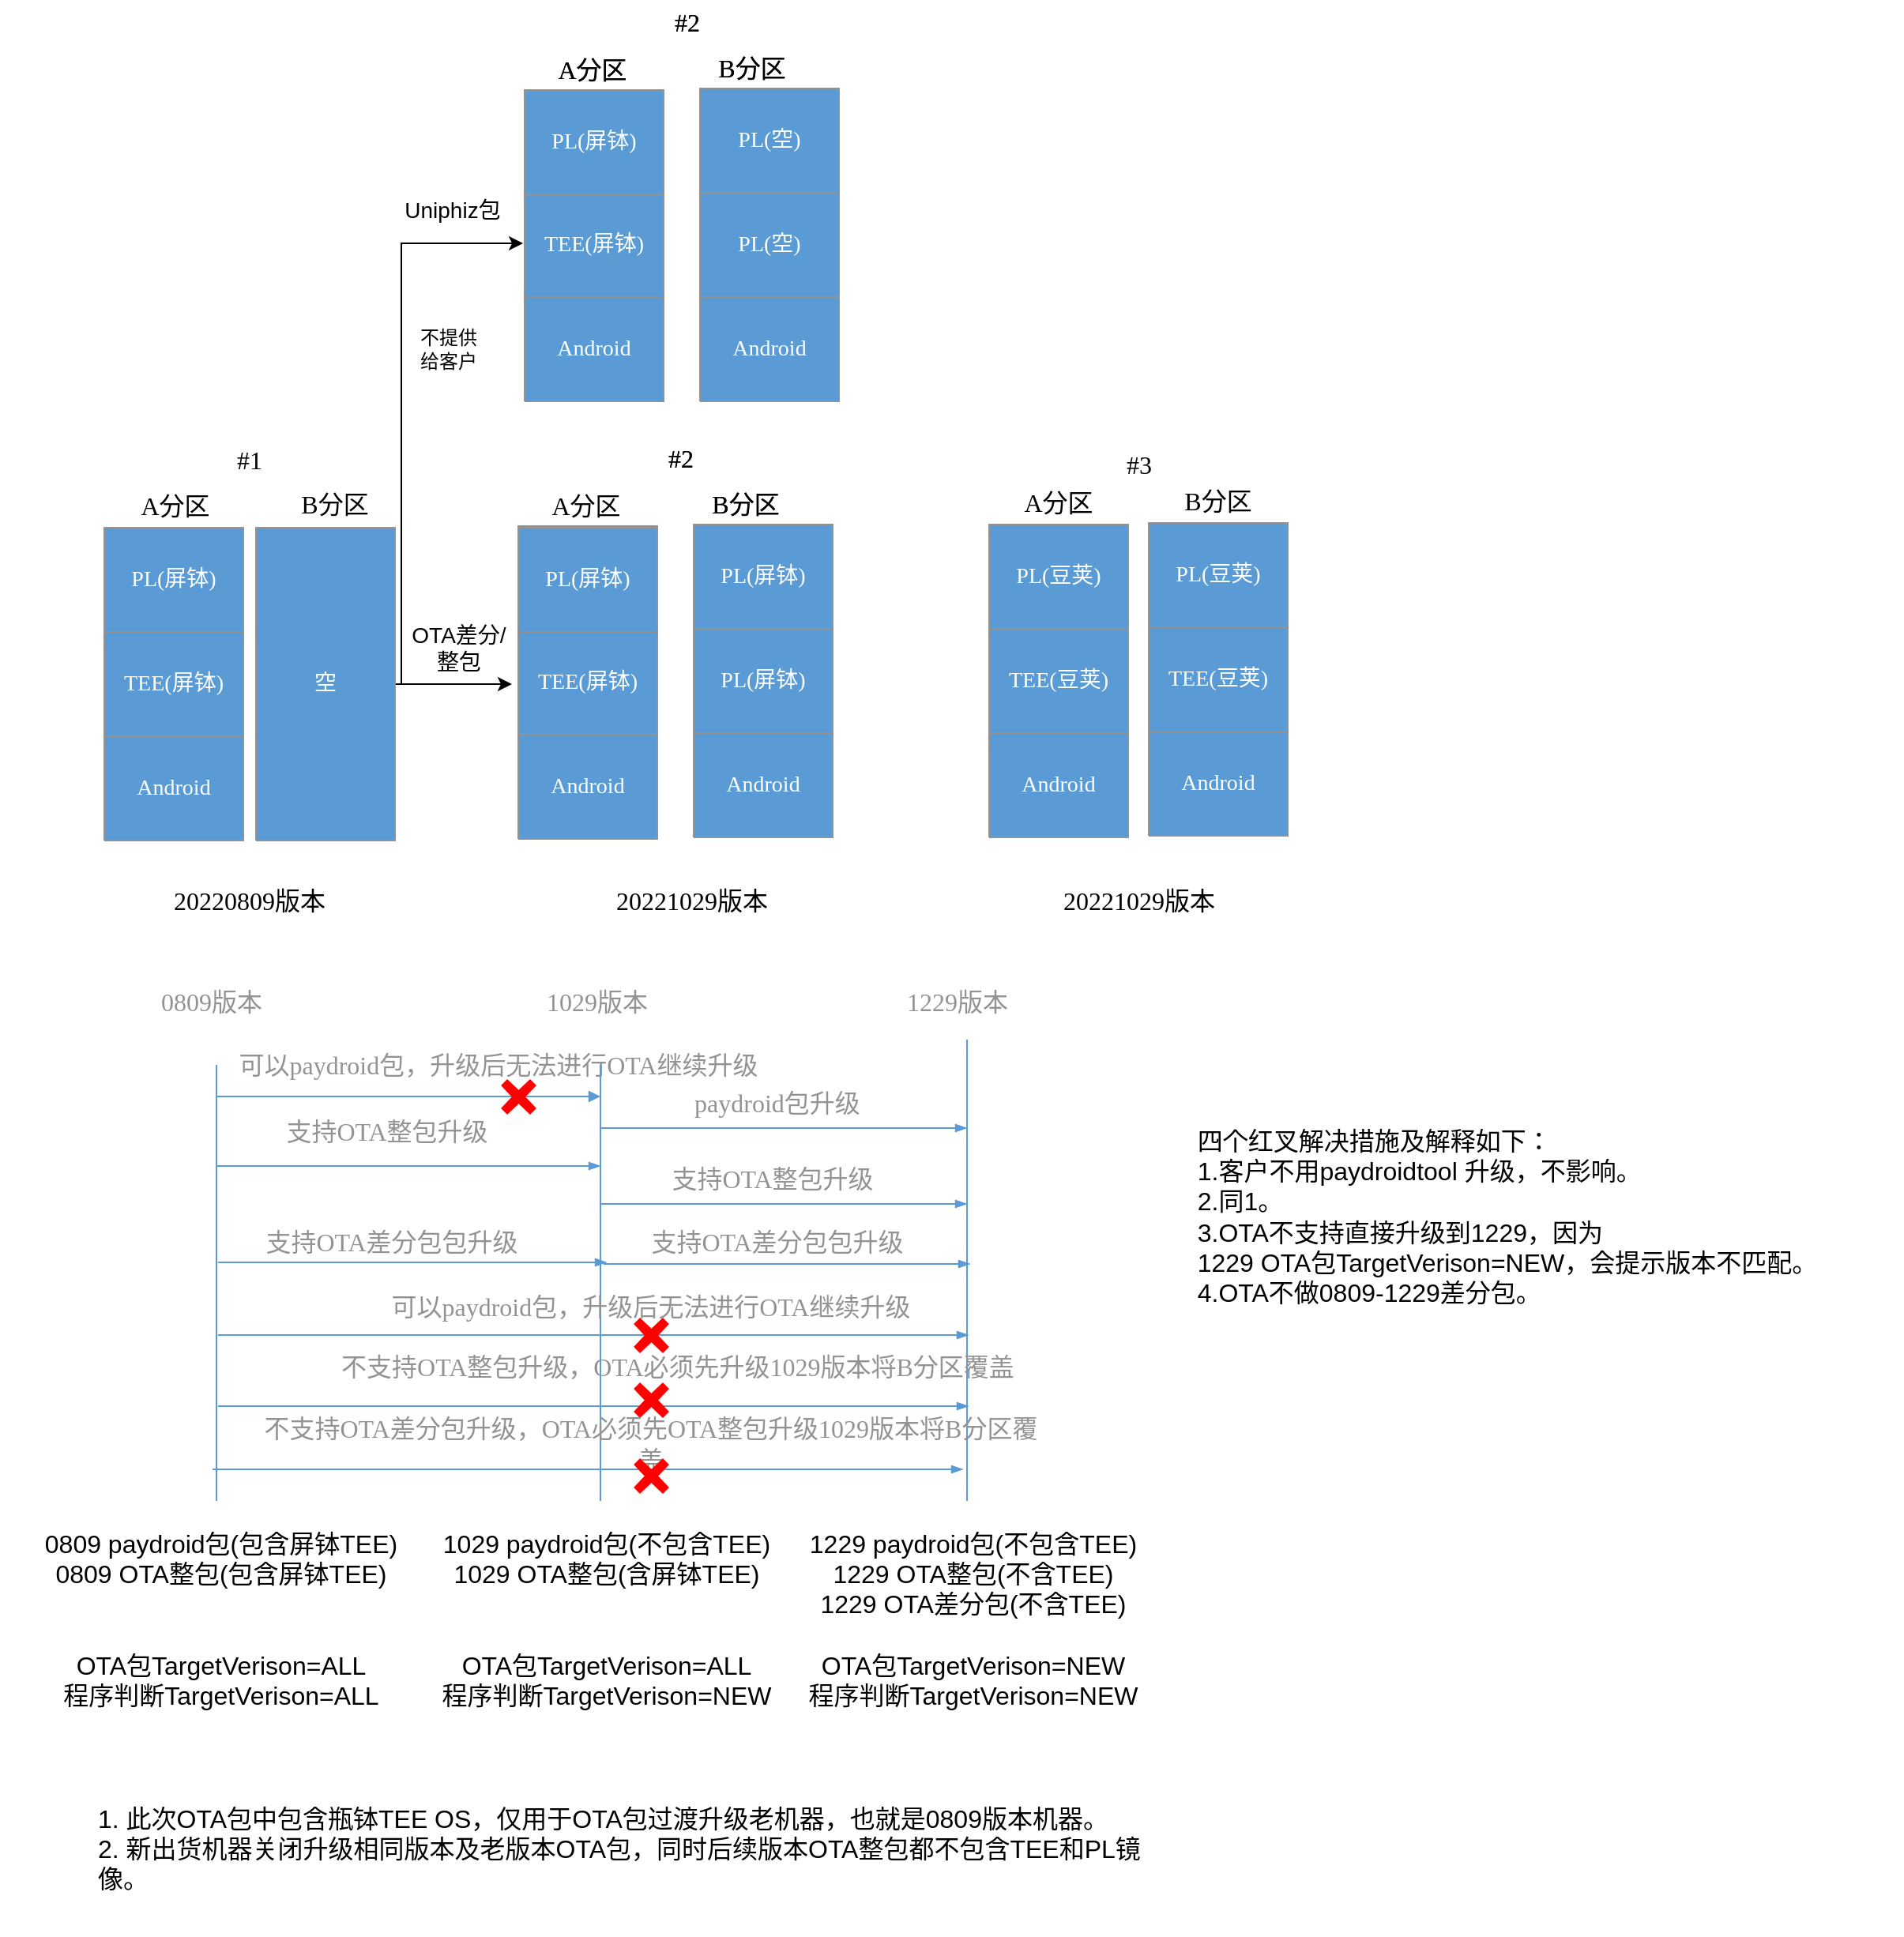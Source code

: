 <mxfile version="13.6.2" type="device"><diagram name="页-1" id="页-1"><mxGraphModel dx="1422" dy="1991" grid="1" gridSize="10" guides="1" tooltips="1" connect="1" arrows="1" fold="1" page="1" pageScale="1" pageWidth="827" pageHeight="1169" math="0" shadow="0"><root><mxCell id="0"/><mxCell id="1" parent="0"/><mxCell id="2" value="&lt;font style=&quot;font-size:14px;font-family:SimSun;color:#feffff;direction:ltr;letter-spacing:0px;line-height:120%;opacity:1&quot;&gt;PL(屏钵)&lt;br/&gt;&lt;/font&gt;" style="verticalAlign=middle;align=center;vsdxID=1;fillColor=#5b9bd5;gradientColor=none;shape=stencil(nZBLDoAgDERP0z3SIyjew0SURgSD+Lu9kMZoXLhwN9O+tukAlrNpJg1SzDH4QW/URgNYgZTkjA4UkwJUgGXng+6DX1zLfmoymdXo17xh5zmRJ6Q42BWCfc2oJfdAr+Yv+AP9Cb7OJ3H/2JG1HNGz/84klThPVCc=);strokeColor=#939393;labelBackgroundColor=none;rounded=0;html=1;whiteSpace=wrap;" parent="1" vertex="1"><mxGeometry x="92" y="94" width="88" height="66" as="geometry"/></mxCell><mxCell id="3" value="&lt;font style=&quot;font-size:14px;font-family:SimSun;color:#feffff;direction:ltr;letter-spacing:0px;line-height:120%;opacity:1&quot;&gt;TEE(屏钵)&lt;br/&gt;&lt;/font&gt;" style="verticalAlign=middle;align=center;vsdxID=2;fillColor=#5b9bd5;gradientColor=none;shape=stencil(nZBLDoAgDERP0z3SIyjew0SURgSD+Lu9kMZoXLhwN9O+tukAlrNpJg1SzDH4QW/URgNYgZTkjA4UkwJUgGXng+6DX1zLfmoymdXo17xh5zmRJ6Q42BWCfc2oJfdAr+Yv+AP9Cb7OJ3H/2JG1HNGz/84klThPVCc=);strokeColor=#939393;labelBackgroundColor=none;rounded=0;html=1;whiteSpace=wrap;" parent="1" vertex="1"><mxGeometry x="92" y="160" width="88" height="66" as="geometry"/></mxCell><mxCell id="4" value="&lt;font style=&quot;font-size:14px;font-family:SimSun;color:#feffff;direction:ltr;letter-spacing:0px;line-height:120%;opacity:1&quot;&gt;Android&lt;br/&gt;&lt;/font&gt;" style="verticalAlign=middle;align=center;vsdxID=3;fillColor=#5b9bd5;gradientColor=none;shape=stencil(nZBLDoAgDERP0z3SIyjew0SURgSD+Lu9kMZoXLhwN9O+tukAlrNpJg1SzDH4QW/URgNYgZTkjA4UkwJUgGXng+6DX1zLfmoymdXo17xh5zmRJ6Q42BWCfc2oJfdAr+Yv+AP9Cb7OJ3H/2JG1HNGz/84klThPVCc=);strokeColor=#939393;labelBackgroundColor=none;rounded=0;html=1;whiteSpace=wrap;" parent="1" vertex="1"><mxGeometry x="92" y="226" width="88" height="66" as="geometry"/></mxCell><mxCell id="5" value="&lt;font style=&quot;font-size:14px;font-family:SimSun;color:#feffff;direction:ltr;letter-spacing:0px;line-height:120%;opacity:1&quot;&gt;PL(屏钵)&lt;br/&gt;&lt;/font&gt;" style="verticalAlign=middle;align=center;vsdxID=4;fillColor=#5b9bd5;gradientColor=none;shape=stencil(nZBLDoAgDERP0z3SIyjew0SURgSD+Lu9kMZoXLhwN9O+tukAlrNpJg1SzDH4QW/URgNYgZTkjA4UkwJUgGXng+6DX1zLfmoymdXo17xh5zmRJ6Q42BWCfc2oJfdAr+Yv+AP9Cb7OJ3H/2JG1HNGz/84klThPVCc=);strokeColor=#939393;labelBackgroundColor=none;rounded=0;html=1;whiteSpace=wrap;" parent="1" vertex="1"><mxGeometry x="354" y="93" width="88" height="66" as="geometry"/></mxCell><mxCell id="6" value="&lt;font style=&quot;font-size:14px;font-family:SimSun;color:#feffff;direction:ltr;letter-spacing:0px;line-height:120%;opacity:1&quot;&gt;TEE(屏钵)&lt;br/&gt;&lt;/font&gt;" style="verticalAlign=middle;align=center;vsdxID=5;fillColor=#5b9bd5;gradientColor=none;shape=stencil(nZBLDoAgDERP0z3SIyjew0SURgSD+Lu9kMZoXLhwN9O+tukAlrNpJg1SzDH4QW/URgNYgZTkjA4UkwJUgGXng+6DX1zLfmoymdXo17xh5zmRJ6Q42BWCfc2oJfdAr+Yv+AP9Cb7OJ3H/2JG1HNGz/84klThPVCc=);strokeColor=#939393;labelBackgroundColor=none;rounded=0;html=1;whiteSpace=wrap;" parent="1" vertex="1"><mxGeometry x="354" y="159" width="88" height="66" as="geometry"/></mxCell><mxCell id="7" value="&lt;font style=&quot;font-size:14px;font-family:SimSun;color:#feffff;direction:ltr;letter-spacing:0px;line-height:120%;opacity:1&quot;&gt;Android&lt;br/&gt;&lt;/font&gt;" style="verticalAlign=middle;align=center;vsdxID=6;fillColor=#5b9bd5;gradientColor=none;shape=stencil(nZBLDoAgDERP0z3SIyjew0SURgSD+Lu9kMZoXLhwN9O+tukAlrNpJg1SzDH4QW/URgNYgZTkjA4UkwJUgGXng+6DX1zLfmoymdXo17xh5zmRJ6Q42BWCfc2oJfdAr+Yv+AP9Cb7OJ3H/2JG1HNGz/84klThPVCc=);strokeColor=#939393;labelBackgroundColor=none;rounded=0;html=1;whiteSpace=wrap;" parent="1" vertex="1"><mxGeometry x="354" y="225" width="88" height="66" as="geometry"/></mxCell><mxCell id="_yKv9fUXBMH7I2WQ48l9-56" style="edgeStyle=orthogonalEdgeStyle;rounded=0;orthogonalLoop=1;jettySize=auto;html=1;fontColor=#000000;" edge="1" parent="1" source="8"><mxGeometry relative="1" as="geometry"><mxPoint x="350" y="193" as="targetPoint"/></mxGeometry></mxCell><mxCell id="_yKv9fUXBMH7I2WQ48l9-98" style="edgeStyle=orthogonalEdgeStyle;rounded=0;orthogonalLoop=1;jettySize=auto;html=1;entryX=-0.011;entryY=0.485;entryDx=0;entryDy=0;entryPerimeter=0;fontFamily=Helvetica;fontColor=#000000;" edge="1" parent="1" source="8" target="_yKv9fUXBMH7I2WQ48l9-89"><mxGeometry relative="1" as="geometry"><Array as="points"><mxPoint x="280" y="193"/><mxPoint x="280" y="-86"/></Array></mxGeometry></mxCell><mxCell id="8" value="&lt;font style=&quot;font-size:14px;font-family:SimSun;color:#feffff;direction:ltr;letter-spacing:0px;line-height:120%;opacity:1&quot;&gt;空&lt;br/&gt;&lt;/font&gt;" style="verticalAlign=middle;align=center;vsdxID=7;fillColor=#5b9bd5;gradientColor=none;shape=stencil(nZBLDoAgDERP0z3SIyjew0SURgSD+Lu9kMZoXLhwN9O+tukAlrNpJg1SzDH4QW/URgNYgZTkjA4UkwJUgGXng+6DX1zLfmoymdXo17xh5zmRJ6Q42BWCfc2oJfdAr+Yv+AP9Cb7OJ3H/2JG1HNGz/84klThPVCc=);strokeColor=#939393;labelBackgroundColor=none;rounded=0;html=1;whiteSpace=wrap;" parent="1" vertex="1"><mxGeometry x="188" y="94" width="88" height="198" as="geometry"/></mxCell><mxCell id="9" value="&lt;font style=&quot;font-size: 16px; font-family: SimSun; direction: ltr; letter-spacing: 0px; line-height: 120%; opacity: 1;&quot;&gt;#1&lt;br&gt;&lt;/font&gt;" style="verticalAlign=middle;align=center;vsdxID=9;fillColor=none;gradientColor=none;shape=stencil(nZBLDoAgDERP0z3SIyjew0SURgSD+Lu9kMZoXLhwN9O+tukAlrNpJg1SzDH4QW/URgNYgZTkjA4UkwJUgGXng+6DX1zLfmoymdXo17xh5zmRJ6Q42BWCfc2oJfdAr+Yv+AP9Cb7OJ3H/2JG1HNGz/84klThPVCc=);strokeColor=none;labelBackgroundColor=none;rounded=0;html=1;whiteSpace=wrap;" parent="1" vertex="1"><mxGeometry x="140" y="37" width="88" height="28" as="geometry"/></mxCell><mxCell id="10" value="&lt;font style=&quot;font-size: 16px; font-family: SimSun; direction: ltr; letter-spacing: 0px; line-height: 120%; opacity: 1;&quot;&gt;#2&lt;br&gt;&lt;/font&gt;" style="verticalAlign=middle;align=center;vsdxID=11;fillColor=none;gradientColor=none;shape=stencil(nZBLDoAgDERP0z3SIyjew0SURgSD+Lu9kMZoXLhwN9O+tukAlrNpJg1SzDH4QW/URgNYgZTkjA4UkwJUgGXng+6DX1zLfmoymdXo17xh5zmRJ6Q42BWCfc2oJfdAr+Yv+AP9Cb7OJ3H/2JG1HNGz/84klThPVCc=);strokeColor=none;labelBackgroundColor=none;rounded=0;html=1;whiteSpace=wrap;" parent="1" vertex="1"><mxGeometry x="420" y="36" width="74" height="28" as="geometry"/></mxCell><mxCell id="11" value="&lt;font style=&quot;font-size:14px;font-family:SimSun;color:#feffff;direction:ltr;letter-spacing:0px;line-height:120%;opacity:1&quot;&gt;PL(豆荚)&lt;br/&gt;&lt;/font&gt;" style="verticalAlign=middle;align=center;vsdxID=12;fillColor=#5b9bd5;gradientColor=none;shape=stencil(nZBLDoAgDERP0z3SIyjew0SURgSD+Lu9kMZoXLhwN9O+tukAlrNpJg1SzDH4QW/URgNYgZTkjA4UkwJUgGXng+6DX1zLfmoymdXo17xh5zmRJ6Q42BWCfc2oJfdAr+Yv+AP9Cb7OJ3H/2JG1HNGz/84klThPVCc=);strokeColor=#939393;labelBackgroundColor=none;rounded=0;html=1;whiteSpace=wrap;" parent="1" vertex="1"><mxGeometry x="652" y="92" width="88" height="66" as="geometry"/></mxCell><mxCell id="12" value="&lt;font style=&quot;font-size:14px;font-family:SimSun;color:#feffff;direction:ltr;letter-spacing:0px;line-height:120%;opacity:1&quot;&gt;TEE(豆荚)&lt;br/&gt;&lt;/font&gt;" style="verticalAlign=middle;align=center;vsdxID=13;fillColor=#5b9bd5;gradientColor=none;shape=stencil(nZBLDoAgDERP0z3SIyjew0SURgSD+Lu9kMZoXLhwN9O+tukAlrNpJg1SzDH4QW/URgNYgZTkjA4UkwJUgGXng+6DX1zLfmoymdXo17xh5zmRJ6Q42BWCfc2oJfdAr+Yv+AP9Cb7OJ3H/2JG1HNGz/84klThPVCc=);strokeColor=#939393;labelBackgroundColor=none;rounded=0;html=1;whiteSpace=wrap;" parent="1" vertex="1"><mxGeometry x="652" y="158" width="88" height="66" as="geometry"/></mxCell><mxCell id="13" value="&lt;font style=&quot;font-size:14px;font-family:SimSun;color:#feffff;direction:ltr;letter-spacing:0px;line-height:120%;opacity:1&quot;&gt;Android&lt;br/&gt;&lt;/font&gt;" style="verticalAlign=middle;align=center;vsdxID=14;fillColor=#5b9bd5;gradientColor=none;shape=stencil(nZBLDoAgDERP0z3SIyjew0SURgSD+Lu9kMZoXLhwN9O+tukAlrNpJg1SzDH4QW/URgNYgZTkjA4UkwJUgGXng+6DX1zLfmoymdXo17xh5zmRJ6Q42BWCfc2oJfdAr+Yv+AP9Cb7OJ3H/2JG1HNGz/84klThPVCc=);strokeColor=#939393;labelBackgroundColor=none;rounded=0;html=1;whiteSpace=wrap;" parent="1" vertex="1"><mxGeometry x="652" y="224" width="88" height="66" as="geometry"/></mxCell><mxCell id="14" value="&lt;font style=&quot;font-size: 16px; font-family: SimSun; direction: ltr; letter-spacing: 0px; line-height: 120%; opacity: 1;&quot;&gt;#3&lt;br&gt;&lt;/font&gt;" style="verticalAlign=middle;align=center;vsdxID=16;fillColor=none;gradientColor=none;shape=stencil(nZBLDoAgDERP0z3SIyjew0SURgSD+Lu9kMZoXLhwN9O+tukAlrNpJg1SzDH4QW/URgNYgZTkjA4UkwJUgGXng+6DX1zLfmoymdXo17xh5zmRJ6Q42BWCfc2oJfdAr+Yv+AP9Cb7OJ3H/2JG1HNGz/84klThPVCc=);strokeColor=none;labelBackgroundColor=none;rounded=0;html=1;whiteSpace=wrap;" parent="1" vertex="1"><mxGeometry x="720" y="40" width="54" height="28" as="geometry"/></mxCell><mxCell id="15" value="&lt;font style=&quot;font-size:14px;font-family:SimSun;color:#feffff;direction:ltr;letter-spacing:0px;line-height:120%;opacity:1&quot;&gt;PL(豆荚)&lt;br/&gt;&lt;/font&gt;" style="verticalAlign=middle;align=center;vsdxID=17;fillColor=#5b9bd5;gradientColor=none;shape=stencil(nZBLDoAgDERP0z3SIyjew0SURgSD+Lu9kMZoXLhwN9O+tukAlrNpJg1SzDH4QW/URgNYgZTkjA4UkwJUgGXng+6DX1zLfmoymdXo17xh5zmRJ6Q42BWCfc2oJfdAr+Yv+AP9Cb7OJ3H/2JG1HNGz/84klThPVCc=);strokeColor=#939393;labelBackgroundColor=none;rounded=0;html=1;whiteSpace=wrap;" parent="1" vertex="1"><mxGeometry x="753" y="91" width="88" height="66" as="geometry"/></mxCell><mxCell id="16" value="&lt;font style=&quot;font-size:14px;font-family:SimSun;color:#feffff;direction:ltr;letter-spacing:0px;line-height:120%;opacity:1&quot;&gt;TEE(豆荚)&lt;br/&gt;&lt;/font&gt;" style="verticalAlign=middle;align=center;vsdxID=18;fillColor=#5b9bd5;gradientColor=none;shape=stencil(nZBLDoAgDERP0z3SIyjew0SURgSD+Lu9kMZoXLhwN9O+tukAlrNpJg1SzDH4QW/URgNYgZTkjA4UkwJUgGXng+6DX1zLfmoymdXo17xh5zmRJ6Q42BWCfc2oJfdAr+Yv+AP9Cb7OJ3H/2JG1HNGz/84klThPVCc=);strokeColor=#939393;labelBackgroundColor=none;rounded=0;html=1;whiteSpace=wrap;" parent="1" vertex="1"><mxGeometry x="753" y="157" width="88" height="66" as="geometry"/></mxCell><mxCell id="17" value="&lt;font style=&quot;font-size:14px;font-family:SimSun;color:#feffff;direction:ltr;letter-spacing:0px;line-height:120%;opacity:1&quot;&gt;Android&lt;br/&gt;&lt;/font&gt;" style="verticalAlign=middle;align=center;vsdxID=19;fillColor=#5b9bd5;gradientColor=none;shape=stencil(nZBLDoAgDERP0z3SIyjew0SURgSD+Lu9kMZoXLhwN9O+tukAlrNpJg1SzDH4QW/URgNYgZTkjA4UkwJUgGXng+6DX1zLfmoymdXo17xh5zmRJ6Q42BWCfc2oJfdAr+Yv+AP9Cb7OJ3H/2JG1HNGz/84klThPVCc=);strokeColor=#939393;labelBackgroundColor=none;rounded=0;html=1;whiteSpace=wrap;" parent="1" vertex="1"><mxGeometry x="753" y="223" width="88" height="66" as="geometry"/></mxCell><mxCell id="18" value="&lt;font style=&quot;font-size: 16px; font-family: SimSun; direction: ltr; letter-spacing: 0px; line-height: 120%; opacity: 1;&quot;&gt;A分区&lt;br&gt;&lt;/font&gt;" style="verticalAlign=middle;align=center;vsdxID=20;fillColor=none;gradientColor=none;shape=stencil(nZBLDoAgDERP0z3SIyjew0SURgSD+Lu9kMZoXLhwN9O+tukAlrNpJg1SzDH4QW/URgNYgZTkjA4UkwJUgGXng+6DX1zLfmoymdXo17xh5zmRJ6Q42BWCfc2oJfdAr+Yv+AP9Cb7OJ3H/2JG1HNGz/84klThPVCc=);strokeColor=none;labelBackgroundColor=none;rounded=0;html=1;whiteSpace=wrap;" parent="1" vertex="1"><mxGeometry x="652" y="64" width="88" height="28" as="geometry"/></mxCell><mxCell id="19" value="&lt;font style=&quot;font-size: 16px; font-family: SimSun; direction: ltr; letter-spacing: 0px; line-height: 120%; opacity: 1;&quot;&gt;B分区&lt;br&gt;&lt;/font&gt;" style="verticalAlign=middle;align=center;vsdxID=23;fillColor=none;gradientColor=none;shape=stencil(nZBLDoAgDERP0z3SIyjew0SURgSD+Lu9kMZoXLhwN9O+tukAlrNpJg1SzDH4QW/URgNYgZTkjA4UkwJUgGXng+6DX1zLfmoymdXo17xh5zmRJ6Q42BWCfc2oJfdAr+Yv+AP9Cb7OJ3H/2JG1HNGz/84klThPVCc=);strokeColor=none;labelBackgroundColor=none;rounded=0;html=1;whiteSpace=wrap;" parent="1" vertex="1"><mxGeometry x="770" y="63" width="54" height="28" as="geometry"/></mxCell><mxCell id="20" value="&lt;font style=&quot;font-size: 16px; font-family: SimSun; direction: ltr; letter-spacing: 0px; line-height: 120%; opacity: 1;&quot;&gt;A分区&lt;br&gt;&lt;/font&gt;" style="verticalAlign=middle;align=center;vsdxID=25;fillColor=none;gradientColor=none;shape=stencil(nZBLDoAgDERP0z3SIyjew0SURgSD+Lu9kMZoXLhwN9O+tukAlrNpJg1SzDH4QW/URgNYgZTkjA4UkwJUgGXng+6DX1zLfmoymdXo17xh5zmRJ6Q42BWCfc2oJfdAr+Yv+AP9Cb7OJ3H/2JG1HNGz/84klThPVCc=);strokeColor=none;labelBackgroundColor=none;rounded=0;html=1;whiteSpace=wrap;" parent="1" vertex="1"><mxGeometry x="93" y="66" width="88" height="28" as="geometry"/></mxCell><mxCell id="21" value="&lt;font style=&quot;font-size: 16px; font-family: SimSun; direction: ltr; letter-spacing: 0px; line-height: 120%; opacity: 1;&quot;&gt;B分区&lt;br&gt;&lt;/font&gt;" style="verticalAlign=middle;align=center;vsdxID=26;fillColor=none;gradientColor=none;shape=stencil(nZBLDoAgDERP0z3SIyjew0SURgSD+Lu9kMZoXLhwN9O+tukAlrNpJg1SzDH4QW/URgNYgZTkjA4UkwJUgGXng+6DX1zLfmoymdXo17xh5zmRJ6Q42BWCfc2oJfdAr+Yv+AP9Cb7OJ3H/2JG1HNGz/84klThPVCc=);strokeColor=none;labelBackgroundColor=none;rounded=0;html=1;whiteSpace=wrap;" parent="1" vertex="1"><mxGeometry x="211" y="65" width="54" height="28" as="geometry"/></mxCell><mxCell id="22" value="&lt;font style=&quot;font-size: 16px; font-family: SimSun; direction: ltr; letter-spacing: 0px; line-height: 120%; opacity: 1;&quot;&gt;A分区&lt;br&gt;&lt;/font&gt;" style="verticalAlign=middle;align=center;vsdxID=27;fillColor=none;gradientColor=none;shape=stencil(nZBLDoAgDERP0z3SIyjew0SURgSD+Lu9kMZoXLhwN9O+tukAlrNpJg1SzDH4QW/URgNYgZTkjA4UkwJUgGXng+6DX1zLfmoymdXo17xh5zmRJ6Q42BWCfc2oJfdAr+Yv+AP9Cb7OJ3H/2JG1HNGz/84klThPVCc=);strokeColor=none;labelBackgroundColor=none;rounded=0;html=1;whiteSpace=wrap;" parent="1" vertex="1"><mxGeometry x="353" y="66" width="88" height="28" as="geometry"/></mxCell><mxCell id="23" value="&lt;font style=&quot;font-size: 16px; font-family: SimSun; direction: ltr; letter-spacing: 0px; line-height: 120%; opacity: 1;&quot;&gt;B分区&lt;br&gt;&lt;/font&gt;" style="verticalAlign=middle;align=center;vsdxID=28;fillColor=none;gradientColor=none;shape=stencil(nZBLDoAgDERP0z3SIyjew0SURgSD+Lu9kMZoXLhwN9O+tukAlrNpJg1SzDH4QW/URgNYgZTkjA4UkwJUgGXng+6DX1zLfmoymdXo17xh5zmRJ6Q42BWCfc2oJfdAr+Yv+AP9Cb7OJ3H/2JG1HNGz/84klThPVCc=);strokeColor=none;labelBackgroundColor=none;rounded=0;html=1;whiteSpace=wrap;" parent="1" vertex="1"><mxGeometry x="471" y="65" width="54" height="28" as="geometry"/></mxCell><mxCell id="24" value="&lt;p style=&quot;align:center;margin-left:0;margin-right:0;margin-top:0px;margin-bottom:0px;text-indent:0;valign:middle;direction:ltr;&quot;&gt;&lt;font style=&quot;font-size:14px;font-family:SimSun;color:#feffff;direction:ltr;letter-spacing:0px;line-height:120%;opacity:1&quot;&gt;PL(屏钵)&lt;/font&gt;&lt;font style=&quot;font-size:14px;font-family:Themed;color:#feffff;direction:ltr;letter-spacing:0px;line-height:120%;opacity:1&quot;&gt;&lt;br/&gt;&lt;/font&gt;&lt;/p&gt;" style="verticalAlign=middle;align=center;vsdxID=29;fillColor=#5b9bd5;gradientColor=none;shape=stencil(nZBLDoAgDERP0z3SIyjew0SURgSD+Lu9kMZoXLhwN9O+tukAlrNpJg1SzDH4QW/URgNYgZTkjA4UkwJUgGXng+6DX1zLfmoymdXo17xh5zmRJ6Q42BWCfc2oJfdAr+Yv+AP9Cb7OJ3H/2JG1HNGz/84klThPVCc=);strokeColor=#939393;labelBackgroundColor=none;rounded=0;html=1;whiteSpace=wrap;" parent="1" vertex="1"><mxGeometry x="465" y="92" width="88" height="66" as="geometry"/></mxCell><mxCell id="25" value="&lt;p style=&quot;align:center;margin-left:0;margin-right:0;margin-top:0px;margin-bottom:0px;text-indent:0;valign:middle;direction:ltr;&quot;&gt;&lt;font style=&quot;font-size:14px;font-family:SimSun;color:#feffff;direction:ltr;letter-spacing:0px;line-height:120%;opacity:1&quot;&gt;PL(屏钵)&lt;/font&gt;&lt;font style=&quot;font-size:14px;font-family:Themed;color:#feffff;direction:ltr;letter-spacing:0px;line-height:120%;opacity:1&quot;&gt;&lt;br/&gt;&lt;/font&gt;&lt;/p&gt;" style="verticalAlign=middle;align=center;vsdxID=30;fillColor=#5b9bd5;gradientColor=none;shape=stencil(nZBLDoAgDERP0z3SIyjew0SURgSD+Lu9kMZoXLhwN9O+tukAlrNpJg1SzDH4QW/URgNYgZTkjA4UkwJUgGXng+6DX1zLfmoymdXo17xh5zmRJ6Q42BWCfc2oJfdAr+Yv+AP9Cb7OJ3H/2JG1HNGz/84klThPVCc=);strokeColor=#939393;labelBackgroundColor=none;rounded=0;html=1;whiteSpace=wrap;" parent="1" vertex="1"><mxGeometry x="465" y="158" width="88" height="66" as="geometry"/></mxCell><mxCell id="26" value="&lt;font style=&quot;font-size:14px;font-family:SimSun;color:#feffff;direction:ltr;letter-spacing:0px;line-height:120%;opacity:1&quot;&gt;Android&lt;br/&gt;&lt;/font&gt;" style="verticalAlign=middle;align=center;vsdxID=31;fillColor=#5b9bd5;gradientColor=none;shape=stencil(nZBLDoAgDERP0z3SIyjew0SURgSD+Lu9kMZoXLhwN9O+tukAlrNpJg1SzDH4QW/URgNYgZTkjA4UkwJUgGXng+6DX1zLfmoymdXo17xh5zmRJ6Q42BWCfc2oJfdAr+Yv+AP9Cb7OJ3H/2JG1HNGz/84klThPVCc=);strokeColor=#939393;labelBackgroundColor=none;rounded=0;html=1;whiteSpace=wrap;" parent="1" vertex="1"><mxGeometry x="465" y="224" width="88" height="66" as="geometry"/></mxCell><mxCell id="27" value="&lt;font style=&quot;font-size: 16px; font-family: SimSun; direction: ltr; letter-spacing: 0px; line-height: 120%; opacity: 1;&quot;&gt;20220809版本&lt;br&gt;&lt;/font&gt;" style="verticalAlign=middle;align=center;vsdxID=32;fillColor=none;gradientColor=none;shape=stencil(nZBLDoAgDERP0z3SIyjew0SURgSD+Lu9kMZoXLhwN9O+tukAlrNpJg1SzDH4QW/URgNYgZTkjA4UkwJUgGXng+6DX1zLfmoymdXo17xh5zmRJ6Q42BWCfc2oJfdAr+Yv+AP9Cb7OJ3H/2JG1HNGz/84klThPVCc=);strokeColor=none;labelBackgroundColor=none;rounded=0;html=1;whiteSpace=wrap;" parent="1" vertex="1"><mxGeometry x="120" y="300" width="128" height="60" as="geometry"/></mxCell><mxCell id="28" value="&lt;font style=&quot;font-size: 16px ; font-family: &amp;#34;simsun&amp;#34; ; direction: ltr ; letter-spacing: 0px ; line-height: 120% ; opacity: 1&quot;&gt;20221029版本&lt;br&gt;&lt;/font&gt;" style="verticalAlign=middle;align=center;vsdxID=34;fillColor=none;gradientColor=none;shape=stencil(nZBLDoAgDERP0z3SIyjew0SURgSD+Lu9kMZoXLhwN9O+tukAlrNpJg1SzDH4QW/URgNYgZTkjA4UkwJUgGXng+6DX1zLfmoymdXo17xh5zmRJ6Q42BWCfc2oJfdAr+Yv+AP9Cb7OJ3H/2JG1HNGz/84klThPVCc=);strokeColor=none;labelBackgroundColor=none;rounded=0;html=1;whiteSpace=wrap;" parent="1" vertex="1"><mxGeometry x="400" y="300" width="128" height="60" as="geometry"/></mxCell><mxCell id="29" value="&lt;font style=&quot;font-size: 16px; font-family: simsun; direction: ltr; letter-spacing: 0px; line-height: 120%; opacity: 1;&quot;&gt;20221029版本&lt;br&gt;&lt;/font&gt;" style="verticalAlign=middle;align=center;vsdxID=35;fillColor=none;gradientColor=none;shape=stencil(nZBLDoAgDERP0z3SIyjew0SURgSD+Lu9kMZoXLhwN9O+tukAlrNpJg1SzDH4QW/URgNYgZTkjA4UkwJUgGXng+6DX1zLfmoymdXo17xh5zmRJ6Q42BWCfc2oJfdAr+Yv+AP9Cb7OJ3H/2JG1HNGz/84klThPVCc=);strokeColor=none;labelBackgroundColor=none;rounded=0;html=1;whiteSpace=wrap;" parent="1" vertex="1"><mxGeometry x="683" y="300" width="128" height="60" as="geometry"/></mxCell><mxCell id="30" value="&lt;font style=&quot;font-size: 16px; direction: ltr; letter-spacing: 0px; line-height: 120%; opacity: 1;&quot;&gt;0809 paydroid包(包含屏钵TEE)&lt;br&gt;0809 OTA整包(包含屏钵TEE)&lt;br&gt;&lt;br&gt;&lt;br&gt;OTA包TargetVerison=ALL&lt;br&gt;程序判断TargetVerison=ALL&lt;br&gt;&lt;/font&gt;" style="verticalAlign=middle;align=center;vsdxID=36;fillColor=none;gradientColor=none;shape=stencil(nZBLDoAgDERP0z3SIyjew0SURgSD+Lu9kMZoXLhwN9O+tukAlrNpJg1SzDH4QW/URgNYgZTkjA4UkwJUgGXng+6DX1zLfmoymdXo17xh5zmRJ6Q42BWCfc2oJfdAr+Yv+AP9Cb7OJ3H/2JG1HNGz/84klThPVCc=);strokeColor=none;labelBackgroundColor=none;rounded=0;html=1;whiteSpace=wrap;fontFamily=Helvetica;" parent="1" vertex="1"><mxGeometry x="26" y="755" width="280" height="60" as="geometry"/></mxCell><mxCell id="31" value="&lt;font style=&quot;font-size: 16px; direction: ltr; letter-spacing: 0px; line-height: 120%; opacity: 1;&quot;&gt;1029 paydroid包(不包含TEE)&lt;br&gt;1029 OTA整包(含屏钵TEE)&lt;br&gt;&lt;br&gt;&lt;br&gt;OTA包TargetVerison=ALL&lt;br&gt;程序判断TargetVerison=NEW&lt;br&gt;&lt;/font&gt;" style="verticalAlign=middle;align=center;vsdxID=38;fillColor=none;gradientColor=none;shape=stencil(nZBLDoAgDERP0z3SIyjew0SURgSD+Lu9kMZoXLhwN9O+tukAlrNpJg1SzDH4QW/URgNYgZTkjA4UkwJUgGXng+6DX1zLfmoymdXo17xh5zmRJ6Q42BWCfc2oJfdAr+Yv+AP9Cb7OJ3H/2JG1HNGz/84klThPVCc=);strokeColor=none;labelBackgroundColor=none;rounded=0;html=1;whiteSpace=wrap;fontFamily=Helvetica;" parent="1" vertex="1"><mxGeometry x="270" y="740" width="280" height="90" as="geometry"/></mxCell><mxCell id="32" value="&lt;font style=&quot;font-size: 16px ; font-family: &amp;#34;simsun&amp;#34; ; color: #939393 ; direction: ltr ; letter-spacing: 0px ; line-height: 120% ; opacity: 1&quot;&gt;0809版本&lt;br&gt;&lt;/font&gt;" style="verticalAlign=middle;align=center;vsdxID=40;fillColor=none;gradientColor=none;shape=stencil(nZBLDoAgDERP0z3SIyjew0SURgSD+Lu9kMZoXLhwN9O+tukAlrNpJg1SzDH4QW/URgNYgZTkjA4UkwJUgGXng+6DX1zLfmoymdXo17xh5zmRJ6Q42BWCfc2oJfdAr+Yv+AP9Cb7OJ3H/2JG1HNGz/84klThPVCc=);strokeColor=none;labelBackgroundColor=none;rounded=0;html=1;whiteSpace=wrap;" parent="1" vertex="1"><mxGeometry x="53" y="380" width="214" height="28" as="geometry"/></mxCell><mxCell id="33" value="&lt;font style=&quot;font-size: 16px ; font-family: &amp;#34;simsun&amp;#34; ; color: #939393 ; direction: ltr ; letter-spacing: 0px ; line-height: 120% ; opacity: 1&quot;&gt;1029版本&lt;br&gt;&lt;/font&gt;" style="verticalAlign=middle;align=center;vsdxID=41;fillColor=none;gradientColor=none;shape=stencil(nZBLDoAgDERP0z3SIyjew0SURgSD+Lu9kMZoXLhwN9O+tukAlrNpJg1SzDH4QW/URgNYgZTkjA4UkwJUgGXng+6DX1zLfmoymdXo17xh5zmRJ6Q42BWCfc2oJfdAr+Yv+AP9Cb7OJ3H/2JG1HNGz/84klThPVCc=);strokeColor=none;labelBackgroundColor=none;rounded=0;html=1;whiteSpace=wrap;" parent="1" vertex="1"><mxGeometry x="297" y="380" width="214" height="28" as="geometry"/></mxCell><mxCell id="34" value="&lt;font style=&quot;font-size: 16px ; font-family: &amp;#34;simsun&amp;#34; ; color: #939393 ; direction: ltr ; letter-spacing: 0px ; line-height: 120% ; opacity: 1&quot;&gt;1229版本&lt;br&gt;&lt;/font&gt;" style="verticalAlign=middle;align=center;vsdxID=42;fillColor=none;gradientColor=none;shape=stencil(nZBLDoAgDERP0z3SIyjew0SURgSD+Lu9kMZoXLhwN9O+tukAlrNpJg1SzDH4QW/URgNYgZTkjA4UkwJUgGXng+6DX1zLfmoymdXo17xh5zmRJ6Q42BWCfc2oJfdAr+Yv+AP9Cb7OJ3H/2JG1HNGz/84klThPVCc=);strokeColor=none;labelBackgroundColor=none;rounded=0;html=1;whiteSpace=wrap;" parent="1" vertex="1"><mxGeometry x="525" y="380" width="214" height="28" as="geometry"/></mxCell><mxCell id="35" value="&lt;font style=&quot;font-size: 16px ; font-family: &amp;#34;simsun&amp;#34; ; color: #939393 ; direction: ltr ; letter-spacing: 0px ; line-height: 120% ; opacity: 1&quot;&gt;可以paydroid包，升级后无法进行OTA继续升级&lt;br&gt;&lt;/font&gt;" style="verticalAlign=middle;align=center;vsdxID=48;fillColor=none;gradientColor=none;shape=stencil(nZBLDoAgDERP0z3SIyjew0SURgSD+Lu9kMZoXLhwN9O+tukAlrNpJg1SzDH4QW/URgNYgZTkjA4UkwJUgGXng+6DX1zLfmoymdXo17xh5zmRJ6Q42BWCfc2oJfdAr+Yv+AP9Cb7OJ3H/2JG1HNGz/84klThPVCc=);strokeColor=none;labelBackgroundColor=none;rounded=0;html=1;whiteSpace=wrap;" parent="1" vertex="1"><mxGeometry x="158" y="420" width="367" height="28" as="geometry"/></mxCell><mxCell id="52" style="vsdxID=57;edgeStyle=none;startArrow=none;endArrow=blockThin;startSize=5;endSize=5;strokeColor=#5b9bd5;spacingTop=0;spacingBottom=0;spacingLeft=0;spacingRight=0;verticalAlign=middle;html=1;labelBackgroundColor=#ffffff;rounded=0;" parent="1" edge="1"><mxGeometry relative="1" as="geometry"><mxPoint as="offset"/><Array as="points"/><mxPoint x="406" y="522" as="sourcePoint"/><mxPoint x="638" y="522" as="targetPoint"/></mxGeometry></mxCell><mxCell id="51" style="vsdxID=56;edgeStyle=none;startArrow=none;endArrow=blockThin;startSize=5;endSize=5;strokeColor=#5b9bd5;spacingTop=0;spacingBottom=0;spacingLeft=0;spacingRight=0;verticalAlign=middle;html=1;labelBackgroundColor=#ffffff;rounded=0;" parent="1" edge="1"><mxGeometry relative="1" as="geometry"><mxPoint as="offset"/><Array as="points"/><mxPoint x="164" y="605" as="sourcePoint"/><mxPoint x="639" y="605" as="targetPoint"/></mxGeometry></mxCell><mxCell id="50" style="vsdxID=55;edgeStyle=none;startArrow=none;endArrow=blockThin;startSize=5;endSize=5;strokeColor=#5b9bd5;spacingTop=0;spacingBottom=0;spacingLeft=0;spacingRight=0;verticalAlign=middle;html=1;labelBackgroundColor=#ffffff;rounded=0;" parent="1" edge="1"><mxGeometry relative="1" as="geometry"><mxPoint as="offset"/><Array as="points"/><mxPoint x="406" y="474" as="sourcePoint"/><mxPoint x="638" y="474" as="targetPoint"/></mxGeometry></mxCell><mxCell id="53" style="vsdxID=61;edgeStyle=none;startArrow=none;endArrow=blockThin;startSize=5;endSize=5;strokeColor=#5b9bd5;spacingTop=0;spacingBottom=0;spacingLeft=0;spacingRight=0;verticalAlign=middle;html=1;labelBackgroundColor=#ffffff;rounded=0;" parent="1" edge="1"><mxGeometry relative="1" as="geometry"><mxPoint as="offset"/><Array as="points"/><mxPoint x="164" y="650" as="sourcePoint"/><mxPoint x="639" y="650" as="targetPoint"/></mxGeometry></mxCell><mxCell id="49" style="vsdxID=54;edgeStyle=none;startArrow=none;endArrow=blockThin;startSize=5;endSize=5;strokeColor=#5b9bd5;spacingTop=0;spacingBottom=0;spacingLeft=0;spacingRight=0;verticalAlign=middle;html=1;labelBackgroundColor=#ffffff;rounded=0;" parent="1" edge="1"><mxGeometry relative="1" as="geometry"><mxPoint as="offset"/><Array as="points"/><mxPoint x="163" y="498" as="sourcePoint"/><mxPoint x="406" y="498" as="targetPoint"/></mxGeometry></mxCell><mxCell id="48" style="vsdxID=53;edgeStyle=none;startArrow=none;endArrow=block;startSize=5;endSize=5;strokeColor=#5b9bd5;spacingTop=0;spacingBottom=0;spacingLeft=0;spacingRight=0;verticalAlign=middle;html=1;labelBackgroundColor=#ffffff;rounded=0;" parent="1" edge="1"><mxGeometry relative="1" as="geometry"><mxPoint as="offset"/><Array as="points"/><mxPoint x="163" y="454" as="sourcePoint"/><mxPoint x="406" y="454" as="targetPoint"/></mxGeometry></mxCell><mxCell id="47" style="vsdxID=52;edgeStyle=none;startArrow=none;endArrow=none;startSize=5;endSize=5;strokeColor=#5b9bd5;spacingTop=0;spacingBottom=0;spacingLeft=0;spacingRight=0;verticalAlign=middle;html=1;labelBackgroundColor=#ffffff;rounded=0;" parent="1" edge="1"><mxGeometry relative="1" as="geometry"><Array as="points"/><mxPoint x="638" y="418" as="sourcePoint"/><mxPoint x="638" y="710" as="targetPoint"/></mxGeometry></mxCell><mxCell id="46" style="vsdxID=51;edgeStyle=none;startArrow=none;endArrow=none;startSize=5;endSize=5;strokeColor=#5b9bd5;spacingTop=0;spacingBottom=0;spacingLeft=0;spacingRight=0;verticalAlign=middle;html=1;labelBackgroundColor=#ffffff;rounded=0;" parent="1" edge="1"><mxGeometry relative="1" as="geometry"><Array as="points"/><mxPoint x="406" y="434" as="sourcePoint"/><mxPoint x="406" y="710" as="targetPoint"/></mxGeometry></mxCell><mxCell id="45" style="vsdxID=50;edgeStyle=none;startArrow=none;endArrow=none;startSize=5;endSize=5;strokeColor=#5b9bd5;spacingTop=0;spacingBottom=0;spacingLeft=0;spacingRight=0;verticalAlign=middle;html=1;labelBackgroundColor=#ffffff;rounded=0;" parent="1" edge="1"><mxGeometry relative="1" as="geometry"><Array as="points"/><mxPoint x="163" y="434" as="sourcePoint"/><mxPoint x="163" y="710" as="targetPoint"/></mxGeometry></mxCell><mxCell id="36" value="&lt;font style=&quot;font-size:16px;font-family:SimSun;color:#939393;direction:ltr;letter-spacing:0px;line-height:120%;opacity:1&quot;&gt;支持OTA整包升级&lt;br/&gt;&lt;/font&gt;" style="verticalAlign=middle;align=center;vsdxID=58;fillColor=none;gradientColor=none;shape=stencil(nZBLDoAgDERP0z3SIyjew0SURgSD+Lu9kMZoXLhwN9O+tukAlrNpJg1SzDH4QW/URgNYgZTkjA4UkwJUgGXng+6DX1zLfmoymdXo17xh5zmRJ6Q42BWCfc2oJfdAr+Yv+AP9Cb7OJ3H/2JG1HNGz/84klThPVCc=);strokeColor=none;labelBackgroundColor=none;rounded=0;html=1;whiteSpace=wrap;" parent="1" vertex="1"><mxGeometry x="164" y="462" width="214" height="28" as="geometry"/></mxCell><mxCell id="37" value="&lt;font style=&quot;font-size:16px;font-family:SimSun;color:#939393;direction:ltr;letter-spacing:0px;line-height:120%;opacity:1&quot;&gt;paydroid包升级&lt;br/&gt;&lt;/font&gt;" style="verticalAlign=middle;align=center;vsdxID=59;fillColor=none;gradientColor=none;shape=stencil(nZBLDoAgDERP0z3SIyjew0SURgSD+Lu9kMZoXLhwN9O+tukAlrNpJg1SzDH4QW/URgNYgZTkjA4UkwJUgGXng+6DX1zLfmoymdXo17xh5zmRJ6Q42BWCfc2oJfdAr+Yv+AP9Cb7OJ3H/2JG1HNGz/84klThPVCc=);strokeColor=none;labelBackgroundColor=none;rounded=0;html=1;whiteSpace=wrap;" parent="1" vertex="1"><mxGeometry x="411" y="444" width="214" height="28" as="geometry"/></mxCell><mxCell id="38" value="&lt;font style=&quot;font-size:16px;font-family:SimSun;color:#939393;direction:ltr;letter-spacing:0px;line-height:120%;opacity:1&quot;&gt;支持OTA整包升级&lt;br/&gt;&lt;/font&gt;" style="verticalAlign=middle;align=center;vsdxID=60;fillColor=none;gradientColor=none;shape=stencil(nZBLDoAgDERP0z3SIyjew0SURgSD+Lu9kMZoXLhwN9O+tukAlrNpJg1SzDH4QW/URgNYgZTkjA4UkwJUgGXng+6DX1zLfmoymdXo17xh5zmRJ6Q42BWCfc2oJfdAr+Yv+AP9Cb7OJ3H/2JG1HNGz/84klThPVCc=);strokeColor=none;labelBackgroundColor=none;rounded=0;html=1;whiteSpace=wrap;" parent="1" vertex="1"><mxGeometry x="408" y="492" width="214" height="28" as="geometry"/></mxCell><mxCell id="39" value="&lt;font style=&quot;font-size: 16px ; font-family: &amp;#34;simsun&amp;#34; ; color: #939393 ; direction: ltr ; letter-spacing: 0px ; line-height: 120% ; opacity: 1&quot;&gt;不支持OTA整包升级，OTA必须先升级1029版本将B分区覆盖&lt;br&gt;&lt;/font&gt;" style="verticalAlign=middle;align=center;vsdxID=62;fillColor=none;gradientColor=none;shape=stencil(nZBLDoAgDERP0z3SIyjew0SURgSD+Lu9kMZoXLhwN9O+tukAlrNpJg1SzDH4QW/URgNYgZTkjA4UkwJUgGXng+6DX1zLfmoymdXo17xh5zmRJ6Q42BWCfc2oJfdAr+Yv+AP9Cb7OJ3H/2JG1HNGz/84klThPVCc=);strokeColor=none;labelBackgroundColor=none;rounded=0;html=1;whiteSpace=wrap;" parent="1" vertex="1"><mxGeometry x="209" y="611" width="492" height="28" as="geometry"/></mxCell><mxCell id="40" value="&lt;font style=&quot;font-size: 16px ; font-family: &amp;#34;simsun&amp;#34; ; color: #939393 ; direction: ltr ; letter-spacing: 0px ; line-height: 120% ; opacity: 1&quot;&gt;可以paydroid包，升级后无法进行OTA继续升级&lt;br&gt;&lt;/font&gt;" style="verticalAlign=middle;align=center;vsdxID=63;fillColor=none;gradientColor=none;shape=stencil(nZBLDoAgDERP0z3SIyjew0SURgSD+Lu9kMZoXLhwN9O+tukAlrNpJg1SzDH4QW/URgNYgZTkjA4UkwJUgGXng+6DX1zLfmoymdXo17xh5zmRJ6Q42BWCfc2oJfdAr+Yv+AP9Cb7OJ3H/2JG1HNGz/84klThPVCc=);strokeColor=none;labelBackgroundColor=none;rounded=0;html=1;whiteSpace=wrap;" parent="1" vertex="1"><mxGeometry x="205" y="573" width="466" height="28" as="geometry"/></mxCell><mxCell id="41" value="&lt;font style=&quot;font-size: 16px; direction: ltr; letter-spacing: 0px; line-height: 120%; opacity: 1;&quot;&gt;1229 paydroid包(不包含TEE)&lt;br&gt;1229 OTA整包(不含TEE)&lt;br&gt;1229&amp;nbsp;OTA差分包(不含TEE)&lt;br&gt;&lt;br&gt;OTA包TargetVerison=NEW&lt;br&gt;程序判断TargetVerison=NEW&lt;br&gt;&lt;/font&gt;" style="verticalAlign=middle;align=center;vsdxID=64;fillColor=none;gradientColor=none;shape=stencil(nZBLDoAgDERP0z3SIyjew0SURgSD+Lu9kMZoXLhwN9O+tukAlrNpJg1SzDH4QW/URgNYgZTkjA4UkwJUgGXng+6DX1zLfmoymdXo17xh5zmRJ6Q42BWCfc2oJfdAr+Yv+AP9Cb7OJ3H/2JG1HNGz/84klThPVCc=);strokeColor=none;labelBackgroundColor=none;rounded=0;html=1;whiteSpace=wrap;fontFamily=Helvetica;" parent="1" vertex="1"><mxGeometry x="502" y="755" width="280" height="60" as="geometry"/></mxCell><mxCell id="42" style="vsdxID=69;fillColor=#ff0000;gradientColor=none;shape=stencil(lVJLDoMgED0NWwKM0Lq29h4mYiWlYhD7uX2lpEHb1OJuZnifYfIQFENb9RIxMjhrzvKmatciOCDGVNdKq9xUISgRFI2x8mTN2NWh7yuP9NXFXL3CPfAo8RRGHqHdcbwXr8kxoLXqZmiWYZotCDn5jeZLbcGxWNGO1ina+aa9o/WbwNO146cT96bpN4EMw4r2973XtOmmvaN1yk3+5WQqYsQapXVI6Pz9M5LTKMQZyic=);strokeColor=#c8c8c8;strokeWidth=0;labelBackgroundColor=none;rounded=0;html=1;whiteSpace=wrap;" parent="1" vertex="1"><mxGeometry x="340" y="440" width="28" height="28" as="geometry"/></mxCell><mxCell id="43" style="vsdxID=71;fillColor=#ff0000;gradientColor=none;shape=stencil(lVJLDoMgED0NWwKM0Lq29h4mYiWlYhD7uX2lpEHb1OJuZnifYfIQFENb9RIxMjhrzvKmatciOCDGVNdKq9xUISgRFI2x8mTN2NWh7yuP9NXFXL3CPfAo8RRGHqHdcbwXr8kxoLXqZmiWYZotCDn5jeZLbcGxWNGO1ina+aa9o/WbwNO146cT96bpN4EMw4r2973XtOmmvaN1yk3+5WQqYsQapXVI6Pz9M5LTKMQZyic=);strokeColor=#c8c8c8;strokeWidth=0;labelBackgroundColor=none;rounded=0;html=1;whiteSpace=wrap;" parent="1" vertex="1"><mxGeometry x="424" y="632" width="28" height="28" as="geometry"/></mxCell><mxCell id="44" style="vsdxID=74;fillColor=#ff0000;gradientColor=none;shape=stencil(lVJLDoMgED0NWwKM0Lq29h4mYiWlYhD7uX2lpEHb1OJuZnifYfIQFENb9RIxMjhrzvKmatciOCDGVNdKq9xUISgRFI2x8mTN2NWh7yuP9NXFXL3CPfAo8RRGHqHdcbwXr8kxoLXqZmiWYZotCDn5jeZLbcGxWNGO1ina+aa9o/WbwNO146cT96bpN4EMw4r2973XtOmmvaN1yk3+5WQqYsQapXVI6Pz9M5LTKMQZyic=);strokeColor=#c8c8c8;strokeWidth=0;labelBackgroundColor=none;rounded=0;html=1;whiteSpace=wrap;" parent="1" vertex="1"><mxGeometry x="424" y="591" width="28" height="28" as="geometry"/></mxCell><mxCell id="_yKv9fUXBMH7I2WQ48l9-53" value="&lt;div style=&quot;font-size: 16px&quot;&gt;&lt;font style=&quot;font-size: 16px&quot;&gt;1. 此次OTA包中包含瓶钵TEE OS，仅用于OTA包过渡升级老机器，也就是0809版本机器。&lt;/font&gt;&lt;/div&gt;&lt;div style=&quot;font-size: 16px&quot;&gt;&lt;font style=&quot;font-size: 16px&quot;&gt;2. 新出货机器关闭升级相同版本及老版本OTA包，同时后续版本OTA整包都不包含TEE和PL镜像。&lt;/font&gt;&lt;/div&gt;" style="text;html=1;strokeColor=none;fillColor=none;align=left;verticalAlign=middle;whiteSpace=wrap;rounded=0;" vertex="1" parent="1"><mxGeometry x="86" y="875" width="690" height="110" as="geometry"/></mxCell><mxCell id="_yKv9fUXBMH7I2WQ48l9-54" value="&lt;div style=&quot;text-align: left&quot;&gt;&lt;span style=&quot;font-size: 16px&quot;&gt;四个红叉解决措施及解释如下：&lt;/span&gt;&lt;/div&gt;&lt;div style=&quot;text-align: left&quot;&gt;&lt;span style=&quot;font-size: 16px&quot;&gt;1.&lt;/span&gt;&lt;span style=&quot;font-size: 16px&quot;&gt;客户不用paydroidtool 升级，不影响。&lt;/span&gt;&lt;/div&gt;&lt;span style=&quot;font-size: 16px&quot;&gt;&lt;div style=&quot;text-align: left&quot;&gt;&lt;span&gt;2.同1。&lt;/span&gt;&lt;/div&gt;&lt;div style=&quot;text-align: left&quot;&gt;&lt;span&gt;3.OTA不支持直接升级到1229，因为&lt;/span&gt;&lt;/div&gt;&lt;/span&gt;&lt;span style=&quot;font-size: 16px&quot;&gt;1229 OTA包TargetVerison=NEW，会提示版本不匹配。&lt;br&gt;&lt;div style=&quot;text-align: left&quot;&gt;4.OTA不做0809-1229差分包。&lt;/div&gt;&lt;/span&gt;" style="text;html=1;strokeColor=none;fillColor=none;align=center;verticalAlign=middle;whiteSpace=wrap;rounded=0;" vertex="1" parent="1"><mxGeometry x="730" y="520" width="500" height="20" as="geometry"/></mxCell><mxCell id="_yKv9fUXBMH7I2WQ48l9-57" value="&lt;font style=&quot;font-size: 14px&quot;&gt;OTA差分/整包&lt;/font&gt;" style="text;html=1;strokeColor=none;fillColor=none;align=center;verticalAlign=middle;whiteSpace=wrap;rounded=0;fontColor=#000000;" vertex="1" parent="1"><mxGeometry x="280" y="160" width="73" height="20" as="geometry"/></mxCell><mxCell id="_yKv9fUXBMH7I2WQ48l9-59" value="&lt;font style=&quot;font-size: 16px ; font-family: &amp;#34;simsun&amp;#34; ; color: #939393 ; direction: ltr ; letter-spacing: 0px ; line-height: 120% ; opacity: 1&quot;&gt;支持OTA差分包包升级&lt;br&gt;&lt;/font&gt;" style="verticalAlign=middle;align=center;vsdxID=60;fillColor=none;gradientColor=none;shape=stencil(nZBLDoAgDERP0z3SIyjew0SURgSD+Lu9kMZoXLhwN9O+tukAlrNpJg1SzDH4QW/URgNYgZTkjA4UkwJUgGXng+6DX1zLfmoymdXo17xh5zmRJ6Q42BWCfc2oJfdAr+Yv+AP9Cb7OJ3H/2JG1HNGz/84klThPVCc=);strokeColor=none;labelBackgroundColor=none;rounded=0;html=1;whiteSpace=wrap;" vertex="1" parent="1"><mxGeometry x="411" y="532" width="214" height="28" as="geometry"/></mxCell><mxCell id="_yKv9fUXBMH7I2WQ48l9-60" style="vsdxID=55;edgeStyle=none;startArrow=none;endArrow=blockThin;startSize=5;endSize=5;strokeColor=#5b9bd5;spacingTop=0;spacingBottom=0;spacingLeft=0;spacingRight=0;verticalAlign=middle;html=1;labelBackgroundColor=#ffffff;rounded=0;" edge="1" parent="1"><mxGeometry relative="1" as="geometry"><mxPoint as="offset"/><Array as="points"/><mxPoint x="408" y="560" as="sourcePoint"/><mxPoint x="640" y="560" as="targetPoint"/></mxGeometry></mxCell><mxCell id="_yKv9fUXBMH7I2WQ48l9-63" style="vsdxID=61;edgeStyle=none;startArrow=none;endArrow=blockThin;startSize=5;endSize=5;strokeColor=#5b9bd5;spacingTop=0;spacingBottom=0;spacingLeft=0;spacingRight=0;verticalAlign=middle;html=1;labelBackgroundColor=#ffffff;rounded=0;" edge="1" parent="1"><mxGeometry relative="1" as="geometry"><mxPoint as="offset"/><Array as="points"/><mxPoint x="160.5" y="690" as="sourcePoint"/><mxPoint x="635.5" y="690" as="targetPoint"/></mxGeometry></mxCell><mxCell id="_yKv9fUXBMH7I2WQ48l9-64" value="&lt;font style=&quot;font-size: 16px ; font-family: &amp;#34;simsun&amp;#34; ; color: #939393 ; direction: ltr ; letter-spacing: 0px ; line-height: 120% ; opacity: 1&quot;&gt;不支持OTA差分包升级，OTA必须先OTA整包升级1029版本将B分区覆盖&lt;br&gt;&lt;/font&gt;" style="verticalAlign=middle;align=center;vsdxID=62;fillColor=none;gradientColor=none;shape=stencil(nZBLDoAgDERP0z3SIyjew0SURgSD+Lu9kMZoXLhwN9O+tukAlrNpJg1SzDH4QW/URgNYgZTkjA4UkwJUgGXng+6DX1zLfmoymdXo17xh5zmRJ6Q42BWCfc2oJfdAr+Yv+AP9Cb7OJ3H/2JG1HNGz/84klThPVCc=);strokeColor=none;labelBackgroundColor=none;rounded=0;html=1;whiteSpace=wrap;" vertex="1" parent="1"><mxGeometry x="192" y="660" width="492" height="28" as="geometry"/></mxCell><mxCell id="_yKv9fUXBMH7I2WQ48l9-65" style="vsdxID=71;fillColor=#ff0000;gradientColor=none;shape=stencil(lVJLDoMgED0NWwKM0Lq29h4mYiWlYhD7uX2lpEHb1OJuZnifYfIQFENb9RIxMjhrzvKmatciOCDGVNdKq9xUISgRFI2x8mTN2NWh7yuP9NXFXL3CPfAo8RRGHqHdcbwXr8kxoLXqZmiWYZotCDn5jeZLbcGxWNGO1ina+aa9o/WbwNO146cT96bpN4EMw4r2973XtOmmvaN1yk3+5WQqYsQapXVI6Pz9M5LTKMQZyic=);strokeColor=#c8c8c8;strokeWidth=0;labelBackgroundColor=none;rounded=0;html=1;whiteSpace=wrap;" vertex="1" parent="1"><mxGeometry x="424" y="680" width="28" height="28" as="geometry"/></mxCell><mxCell id="_yKv9fUXBMH7I2WQ48l9-67" value="&lt;font style=&quot;font-size: 16px ; font-family: &amp;#34;simsun&amp;#34; ; color: #939393 ; direction: ltr ; letter-spacing: 0px ; line-height: 120% ; opacity: 1&quot;&gt;支持OTA差分包包升级&lt;br&gt;&lt;/font&gt;" style="verticalAlign=middle;align=center;vsdxID=60;fillColor=none;gradientColor=none;shape=stencil(nZBLDoAgDERP0z3SIyjew0SURgSD+Lu9kMZoXLhwN9O+tukAlrNpJg1SzDH4QW/URgNYgZTkjA4UkwJUgGXng+6DX1zLfmoymdXo17xh5zmRJ6Q42BWCfc2oJfdAr+Yv+AP9Cb7OJ3H/2JG1HNGz/84klThPVCc=);strokeColor=none;labelBackgroundColor=none;rounded=0;html=1;whiteSpace=wrap;" vertex="1" parent="1"><mxGeometry x="167" y="532" width="214" height="28" as="geometry"/></mxCell><mxCell id="_yKv9fUXBMH7I2WQ48l9-68" style="vsdxID=55;edgeStyle=none;startArrow=none;endArrow=blockThin;startSize=5;endSize=5;strokeColor=#5b9bd5;spacingTop=0;spacingBottom=0;spacingLeft=0;spacingRight=0;verticalAlign=middle;html=1;labelBackgroundColor=#ffffff;rounded=0;" edge="1" parent="1"><mxGeometry relative="1" as="geometry"><mxPoint as="offset"/><Array as="points"/><mxPoint x="164" y="559" as="sourcePoint"/><mxPoint x="410" y="559" as="targetPoint"/></mxGeometry></mxCell><mxCell id="_yKv9fUXBMH7I2WQ48l9-77" value="&lt;font style=&quot;font-size: 16px; font-family: SimSun; direction: ltr; letter-spacing: 0px; line-height: 120%; opacity: 1;&quot;&gt;#2&lt;br&gt;&lt;/font&gt;" style="verticalAlign=middle;align=center;vsdxID=11;fillColor=none;gradientColor=none;shape=stencil(nZBLDoAgDERP0z3SIyjew0SURgSD+Lu9kMZoXLhwN9O+tukAlrNpJg1SzDH4QW/URgNYgZTkjA4UkwJUgGXng+6DX1zLfmoymdXo17xh5zmRJ6Q42BWCfc2oJfdAr+Yv+AP9Cb7OJ3H/2JG1HNGz/84klThPVCc=);strokeColor=none;labelBackgroundColor=none;rounded=0;html=1;whiteSpace=wrap;" vertex="1" parent="1"><mxGeometry x="420" y="36" width="74" height="28" as="geometry"/></mxCell><mxCell id="_yKv9fUXBMH7I2WQ48l9-78" value="&lt;font style=&quot;font-size: 16px; font-family: SimSun; direction: ltr; letter-spacing: 0px; line-height: 120%; opacity: 1;&quot;&gt;B分区&lt;br&gt;&lt;/font&gt;" style="verticalAlign=middle;align=center;vsdxID=28;fillColor=none;gradientColor=none;shape=stencil(nZBLDoAgDERP0z3SIyjew0SURgSD+Lu9kMZoXLhwN9O+tukAlrNpJg1SzDH4QW/URgNYgZTkjA4UkwJUgGXng+6DX1zLfmoymdXo17xh5zmRJ6Q42BWCfc2oJfdAr+Yv+AP9Cb7OJ3H/2JG1HNGz/84klThPVCc=);strokeColor=none;labelBackgroundColor=none;rounded=0;html=1;whiteSpace=wrap;" vertex="1" parent="1"><mxGeometry x="471" y="65" width="54" height="28" as="geometry"/></mxCell><mxCell id="_yKv9fUXBMH7I2WQ48l9-79" value="&lt;p style=&quot;align:center;margin-left:0;margin-right:0;margin-top:0px;margin-bottom:0px;text-indent:0;valign:middle;direction:ltr;&quot;&gt;&lt;font style=&quot;font-size:14px;font-family:SimSun;color:#feffff;direction:ltr;letter-spacing:0px;line-height:120%;opacity:1&quot;&gt;PL(屏钵)&lt;/font&gt;&lt;font style=&quot;font-size:14px;font-family:Themed;color:#feffff;direction:ltr;letter-spacing:0px;line-height:120%;opacity:1&quot;&gt;&lt;br/&gt;&lt;/font&gt;&lt;/p&gt;" style="verticalAlign=middle;align=center;vsdxID=29;fillColor=#5b9bd5;gradientColor=none;shape=stencil(nZBLDoAgDERP0z3SIyjew0SURgSD+Lu9kMZoXLhwN9O+tukAlrNpJg1SzDH4QW/URgNYgZTkjA4UkwJUgGXng+6DX1zLfmoymdXo17xh5zmRJ6Q42BWCfc2oJfdAr+Yv+AP9Cb7OJ3H/2JG1HNGz/84klThPVCc=);strokeColor=#939393;labelBackgroundColor=none;rounded=0;html=1;whiteSpace=wrap;" vertex="1" parent="1"><mxGeometry x="465" y="92" width="88" height="66" as="geometry"/></mxCell><mxCell id="_yKv9fUXBMH7I2WQ48l9-80" value="&lt;p style=&quot;align:center;margin-left:0;margin-right:0;margin-top:0px;margin-bottom:0px;text-indent:0;valign:middle;direction:ltr;&quot;&gt;&lt;font style=&quot;font-size:14px;font-family:SimSun;color:#feffff;direction:ltr;letter-spacing:0px;line-height:120%;opacity:1&quot;&gt;PL(屏钵)&lt;/font&gt;&lt;font style=&quot;font-size:14px;font-family:Themed;color:#feffff;direction:ltr;letter-spacing:0px;line-height:120%;opacity:1&quot;&gt;&lt;br/&gt;&lt;/font&gt;&lt;/p&gt;" style="verticalAlign=middle;align=center;vsdxID=30;fillColor=#5b9bd5;gradientColor=none;shape=stencil(nZBLDoAgDERP0z3SIyjew0SURgSD+Lu9kMZoXLhwN9O+tukAlrNpJg1SzDH4QW/URgNYgZTkjA4UkwJUgGXng+6DX1zLfmoymdXo17xh5zmRJ6Q42BWCfc2oJfdAr+Yv+AP9Cb7OJ3H/2JG1HNGz/84klThPVCc=);strokeColor=#939393;labelBackgroundColor=none;rounded=0;html=1;whiteSpace=wrap;" vertex="1" parent="1"><mxGeometry x="465" y="158" width="88" height="66" as="geometry"/></mxCell><mxCell id="_yKv9fUXBMH7I2WQ48l9-81" value="&lt;font style=&quot;font-size:14px;font-family:SimSun;color:#feffff;direction:ltr;letter-spacing:0px;line-height:120%;opacity:1&quot;&gt;Android&lt;br/&gt;&lt;/font&gt;" style="verticalAlign=middle;align=center;vsdxID=31;fillColor=#5b9bd5;gradientColor=none;shape=stencil(nZBLDoAgDERP0z3SIyjew0SURgSD+Lu9kMZoXLhwN9O+tukAlrNpJg1SzDH4QW/URgNYgZTkjA4UkwJUgGXng+6DX1zLfmoymdXo17xh5zmRJ6Q42BWCfc2oJfdAr+Yv+AP9Cb7OJ3H/2JG1HNGz/84klThPVCc=);strokeColor=#939393;labelBackgroundColor=none;rounded=0;html=1;whiteSpace=wrap;" vertex="1" parent="1"><mxGeometry x="465" y="224" width="88" height="66" as="geometry"/></mxCell><mxCell id="_yKv9fUXBMH7I2WQ48l9-82" value="&lt;font style=&quot;font-size: 16px ; font-family: &amp;#34;simsun&amp;#34; ; direction: ltr ; letter-spacing: 0px ; line-height: 120% ; opacity: 1&quot;&gt;&lt;br&gt;&lt;/font&gt;" style="verticalAlign=middle;align=center;vsdxID=11;fillColor=none;gradientColor=none;shape=stencil(nZBLDoAgDERP0z3SIyjew0SURgSD+Lu9kMZoXLhwN9O+tukAlrNpJg1SzDH4QW/URgNYgZTkjA4UkwJUgGXng+6DX1zLfmoymdXo17xh5zmRJ6Q42BWCfc2oJfdAr+Yv+AP9Cb7OJ3H/2JG1HNGz/84klThPVCc=);strokeColor=none;labelBackgroundColor=none;rounded=0;html=1;whiteSpace=wrap;" vertex="1" parent="1"><mxGeometry x="420" y="37" width="74" height="28" as="geometry"/></mxCell><mxCell id="_yKv9fUXBMH7I2WQ48l9-83" value="&lt;font style=&quot;font-size: 16px ; font-family: &amp;#34;simsun&amp;#34; ; direction: ltr ; letter-spacing: 0px ; line-height: 120% ; opacity: 1&quot;&gt;&lt;br&gt;&lt;/font&gt;" style="verticalAlign=middle;align=center;vsdxID=28;fillColor=none;gradientColor=none;shape=stencil(nZBLDoAgDERP0z3SIyjew0SURgSD+Lu9kMZoXLhwN9O+tukAlrNpJg1SzDH4QW/URgNYgZTkjA4UkwJUgGXng+6DX1zLfmoymdXo17xh5zmRJ6Q42BWCfc2oJfdAr+Yv+AP9Cb7OJ3H/2JG1HNGz/84klThPVCc=);strokeColor=none;labelBackgroundColor=none;rounded=0;html=1;whiteSpace=wrap;" vertex="1" parent="1"><mxGeometry x="471" y="66" width="54" height="28" as="geometry"/></mxCell><mxCell id="_yKv9fUXBMH7I2WQ48l9-87" value="&lt;font style=&quot;font-size: 16px ; font-family: &amp;#34;simsun&amp;#34; ; direction: ltr ; letter-spacing: 0px ; line-height: 120% ; opacity: 1&quot;&gt;&lt;br&gt;&lt;/font&gt;" style="verticalAlign=middle;align=center;vsdxID=27;fillColor=none;gradientColor=none;shape=stencil(nZBLDoAgDERP0z3SIyjew0SURgSD+Lu9kMZoXLhwN9O+tukAlrNpJg1SzDH4QW/URgNYgZTkjA4UkwJUgGXng+6DX1zLfmoymdXo17xh5zmRJ6Q42BWCfc2oJfdAr+Yv+AP9Cb7OJ3H/2JG1HNGz/84klThPVCc=);strokeColor=none;labelBackgroundColor=none;rounded=0;html=1;whiteSpace=wrap;" vertex="1" parent="1"><mxGeometry x="353" y="67" width="88" height="28" as="geometry"/></mxCell><mxCell id="_yKv9fUXBMH7I2WQ48l9-88" value="&lt;font style=&quot;font-size:14px;font-family:SimSun;color:#feffff;direction:ltr;letter-spacing:0px;line-height:120%;opacity:1&quot;&gt;PL(屏钵)&lt;br/&gt;&lt;/font&gt;" style="verticalAlign=middle;align=center;vsdxID=4;fillColor=#5b9bd5;gradientColor=none;shape=stencil(nZBLDoAgDERP0z3SIyjew0SURgSD+Lu9kMZoXLhwN9O+tukAlrNpJg1SzDH4QW/URgNYgZTkjA4UkwJUgGXng+6DX1zLfmoymdXo17xh5zmRJ6Q42BWCfc2oJfdAr+Yv+AP9Cb7OJ3H/2JG1HNGz/84klThPVCc=);strokeColor=#939393;labelBackgroundColor=none;rounded=0;html=1;whiteSpace=wrap;" vertex="1" parent="1"><mxGeometry x="354" y="94" width="88" height="66" as="geometry"/></mxCell><mxCell id="_yKv9fUXBMH7I2WQ48l9-89" value="&lt;font style=&quot;font-size:14px;font-family:SimSun;color:#feffff;direction:ltr;letter-spacing:0px;line-height:120%;opacity:1&quot;&gt;TEE(屏钵)&lt;br/&gt;&lt;/font&gt;" style="verticalAlign=middle;align=center;vsdxID=5;fillColor=#5b9bd5;gradientColor=none;shape=stencil(nZBLDoAgDERP0z3SIyjew0SURgSD+Lu9kMZoXLhwN9O+tukAlrNpJg1SzDH4QW/URgNYgZTkjA4UkwJUgGXng+6DX1zLfmoymdXo17xh5zmRJ6Q42BWCfc2oJfdAr+Yv+AP9Cb7OJ3H/2JG1HNGz/84klThPVCc=);strokeColor=#939393;labelBackgroundColor=none;rounded=0;html=1;whiteSpace=wrap;" vertex="1" parent="1"><mxGeometry x="358" y="-118" width="88" height="66" as="geometry"/></mxCell><mxCell id="_yKv9fUXBMH7I2WQ48l9-90" value="&lt;font style=&quot;font-size:14px;font-family:SimSun;color:#feffff;direction:ltr;letter-spacing:0px;line-height:120%;opacity:1&quot;&gt;Android&lt;br/&gt;&lt;/font&gt;" style="verticalAlign=middle;align=center;vsdxID=6;fillColor=#5b9bd5;gradientColor=none;shape=stencil(nZBLDoAgDERP0z3SIyjew0SURgSD+Lu9kMZoXLhwN9O+tukAlrNpJg1SzDH4QW/URgNYgZTkjA4UkwJUgGXng+6DX1zLfmoymdXo17xh5zmRJ6Q42BWCfc2oJfdAr+Yv+AP9Cb7OJ3H/2JG1HNGz/84klThPVCc=);strokeColor=#939393;labelBackgroundColor=none;rounded=0;html=1;whiteSpace=wrap;" vertex="1" parent="1"><mxGeometry x="358" y="-52" width="88" height="66" as="geometry"/></mxCell><mxCell id="_yKv9fUXBMH7I2WQ48l9-91" value="&lt;font style=&quot;font-size: 16px; font-family: SimSun; direction: ltr; letter-spacing: 0px; line-height: 120%; opacity: 1;&quot;&gt;#2&lt;br&gt;&lt;/font&gt;" style="verticalAlign=middle;align=center;vsdxID=11;fillColor=none;gradientColor=none;shape=stencil(nZBLDoAgDERP0z3SIyjew0SURgSD+Lu9kMZoXLhwN9O+tukAlrNpJg1SzDH4QW/URgNYgZTkjA4UkwJUgGXng+6DX1zLfmoymdXo17xh5zmRJ6Q42BWCfc2oJfdAr+Yv+AP9Cb7OJ3H/2JG1HNGz/84klThPVCc=);strokeColor=none;labelBackgroundColor=none;rounded=0;html=1;whiteSpace=wrap;" vertex="1" parent="1"><mxGeometry x="424" y="-240" width="74" height="28" as="geometry"/></mxCell><mxCell id="_yKv9fUXBMH7I2WQ48l9-92" value="&lt;font style=&quot;font-size: 16px; font-family: SimSun; direction: ltr; letter-spacing: 0px; line-height: 120%; opacity: 1;&quot;&gt;B分区&lt;br&gt;&lt;/font&gt;" style="verticalAlign=middle;align=center;vsdxID=28;fillColor=none;gradientColor=none;shape=stencil(nZBLDoAgDERP0z3SIyjew0SURgSD+Lu9kMZoXLhwN9O+tukAlrNpJg1SzDH4QW/URgNYgZTkjA4UkwJUgGXng+6DX1zLfmoymdXo17xh5zmRJ6Q42BWCfc2oJfdAr+Yv+AP9Cb7OJ3H/2JG1HNGz/84klThPVCc=);strokeColor=none;labelBackgroundColor=none;rounded=0;html=1;whiteSpace=wrap;" vertex="1" parent="1"><mxGeometry x="475" y="-211" width="54" height="28" as="geometry"/></mxCell><mxCell id="_yKv9fUXBMH7I2WQ48l9-93" value="&lt;p style=&quot;margin-left: 0 ; margin-right: 0 ; margin-top: 0px ; margin-bottom: 0px ; text-indent: 0 ; direction: ltr&quot;&gt;&lt;font style=&quot;font-size: 14px ; font-family: &amp;#34;simsun&amp;#34; ; color: #feffff ; direction: ltr ; letter-spacing: 0px ; line-height: 120% ; opacity: 1&quot;&gt;PL(空)&lt;/font&gt;&lt;font style=&quot;font-size: 14px ; font-family: &amp;#34;themed&amp;#34; ; color: #feffff ; direction: ltr ; letter-spacing: 0px ; line-height: 120% ; opacity: 1&quot;&gt;&lt;br&gt;&lt;/font&gt;&lt;/p&gt;" style="verticalAlign=middle;align=center;vsdxID=29;fillColor=#5b9bd5;gradientColor=none;shape=stencil(nZBLDoAgDERP0z3SIyjew0SURgSD+Lu9kMZoXLhwN9O+tukAlrNpJg1SzDH4QW/URgNYgZTkjA4UkwJUgGXng+6DX1zLfmoymdXo17xh5zmRJ6Q42BWCfc2oJfdAr+Yv+AP9Cb7OJ3H/2JG1HNGz/84klThPVCc=);strokeColor=#939393;labelBackgroundColor=none;rounded=0;html=1;whiteSpace=wrap;" vertex="1" parent="1"><mxGeometry x="469" y="-184" width="88" height="66" as="geometry"/></mxCell><mxCell id="_yKv9fUXBMH7I2WQ48l9-94" value="&lt;p style=&quot;margin-left: 0 ; margin-right: 0 ; margin-top: 0px ; margin-bottom: 0px ; text-indent: 0 ; direction: ltr&quot;&gt;&lt;font style=&quot;font-size: 14px ; font-family: &amp;#34;simsun&amp;#34; ; color: #feffff ; direction: ltr ; letter-spacing: 0px ; line-height: 120% ; opacity: 1&quot;&gt;PL(空)&lt;/font&gt;&lt;font style=&quot;font-size: 14px ; font-family: &amp;#34;themed&amp;#34; ; color: #feffff ; direction: ltr ; letter-spacing: 0px ; line-height: 120% ; opacity: 1&quot;&gt;&lt;br&gt;&lt;/font&gt;&lt;/p&gt;" style="verticalAlign=middle;align=center;vsdxID=30;fillColor=#5b9bd5;gradientColor=none;shape=stencil(nZBLDoAgDERP0z3SIyjew0SURgSD+Lu9kMZoXLhwN9O+tukAlrNpJg1SzDH4QW/URgNYgZTkjA4UkwJUgGXng+6DX1zLfmoymdXo17xh5zmRJ6Q42BWCfc2oJfdAr+Yv+AP9Cb7OJ3H/2JG1HNGz/84klThPVCc=);strokeColor=#939393;labelBackgroundColor=none;rounded=0;html=1;whiteSpace=wrap;" vertex="1" parent="1"><mxGeometry x="469" y="-118" width="88" height="66" as="geometry"/></mxCell><mxCell id="_yKv9fUXBMH7I2WQ48l9-95" value="&lt;font style=&quot;font-size:14px;font-family:SimSun;color:#feffff;direction:ltr;letter-spacing:0px;line-height:120%;opacity:1&quot;&gt;Android&lt;br/&gt;&lt;/font&gt;" style="verticalAlign=middle;align=center;vsdxID=31;fillColor=#5b9bd5;gradientColor=none;shape=stencil(nZBLDoAgDERP0z3SIyjew0SURgSD+Lu9kMZoXLhwN9O+tukAlrNpJg1SzDH4QW/URgNYgZTkjA4UkwJUgGXng+6DX1zLfmoymdXo17xh5zmRJ6Q42BWCfc2oJfdAr+Yv+AP9Cb7OJ3H/2JG1HNGz/84klThPVCc=);strokeColor=#939393;labelBackgroundColor=none;rounded=0;html=1;whiteSpace=wrap;" vertex="1" parent="1"><mxGeometry x="469" y="-52" width="88" height="66" as="geometry"/></mxCell><mxCell id="_yKv9fUXBMH7I2WQ48l9-96" value="&lt;font style=&quot;font-size: 16px; font-family: SimSun; direction: ltr; letter-spacing: 0px; line-height: 120%; opacity: 1;&quot;&gt;A分区&lt;br&gt;&lt;/font&gt;" style="verticalAlign=middle;align=center;vsdxID=27;fillColor=none;gradientColor=none;shape=stencil(nZBLDoAgDERP0z3SIyjew0SURgSD+Lu9kMZoXLhwN9O+tukAlrNpJg1SzDH4QW/URgNYgZTkjA4UkwJUgGXng+6DX1zLfmoymdXo17xh5zmRJ6Q42BWCfc2oJfdAr+Yv+AP9Cb7OJ3H/2JG1HNGz/84klThPVCc=);strokeColor=none;labelBackgroundColor=none;rounded=0;html=1;whiteSpace=wrap;" vertex="1" parent="1"><mxGeometry x="357" y="-210" width="88" height="28" as="geometry"/></mxCell><mxCell id="_yKv9fUXBMH7I2WQ48l9-97" value="&lt;font style=&quot;font-size:14px;font-family:SimSun;color:#feffff;direction:ltr;letter-spacing:0px;line-height:120%;opacity:1&quot;&gt;PL(屏钵)&lt;br/&gt;&lt;/font&gt;" style="verticalAlign=middle;align=center;vsdxID=4;fillColor=#5b9bd5;gradientColor=none;shape=stencil(nZBLDoAgDERP0z3SIyjew0SURgSD+Lu9kMZoXLhwN9O+tukAlrNpJg1SzDH4QW/URgNYgZTkjA4UkwJUgGXng+6DX1zLfmoymdXo17xh5zmRJ6Q42BWCfc2oJfdAr+Yv+AP9Cb7OJ3H/2JG1HNGz/84klThPVCc=);strokeColor=#939393;labelBackgroundColor=none;rounded=0;html=1;whiteSpace=wrap;" vertex="1" parent="1"><mxGeometry x="358" y="-183" width="88" height="66" as="geometry"/></mxCell><mxCell id="_yKv9fUXBMH7I2WQ48l9-100" value="&lt;font style=&quot;font-size: 14px&quot;&gt;Uniphiz包&lt;/font&gt;" style="text;html=1;strokeColor=none;fillColor=none;align=center;verticalAlign=middle;whiteSpace=wrap;rounded=0;fontColor=#000000;" vertex="1" parent="1"><mxGeometry x="276" y="-117" width="73" height="20" as="geometry"/></mxCell><mxCell id="_yKv9fUXBMH7I2WQ48l9-101" value="&lt;font style=&quot;font-size: 16px; font-family: SimSun; direction: ltr; letter-spacing: 0px; line-height: 120%; opacity: 1;&quot;&gt;#2&lt;br&gt;&lt;/font&gt;" style="verticalAlign=middle;align=center;vsdxID=11;fillColor=none;gradientColor=none;shape=stencil(nZBLDoAgDERP0z3SIyjew0SURgSD+Lu9kMZoXLhwN9O+tukAlrNpJg1SzDH4QW/URgNYgZTkjA4UkwJUgGXng+6DX1zLfmoymdXo17xh5zmRJ6Q42BWCfc2oJfdAr+Yv+AP9Cb7OJ3H/2JG1HNGz/84klThPVCc=);strokeColor=none;labelBackgroundColor=none;rounded=0;html=1;whiteSpace=wrap;" vertex="1" parent="1"><mxGeometry x="424" y="-240" width="74" height="28" as="geometry"/></mxCell><mxCell id="_yKv9fUXBMH7I2WQ48l9-102" value="&lt;font style=&quot;font-size: 16px; font-family: SimSun; direction: ltr; letter-spacing: 0px; line-height: 120%; opacity: 1;&quot;&gt;B分区&lt;br&gt;&lt;/font&gt;" style="verticalAlign=middle;align=center;vsdxID=28;fillColor=none;gradientColor=none;shape=stencil(nZBLDoAgDERP0z3SIyjew0SURgSD+Lu9kMZoXLhwN9O+tukAlrNpJg1SzDH4QW/URgNYgZTkjA4UkwJUgGXng+6DX1zLfmoymdXo17xh5zmRJ6Q42BWCfc2oJfdAr+Yv+AP9Cb7OJ3H/2JG1HNGz/84klThPVCc=);strokeColor=none;labelBackgroundColor=none;rounded=0;html=1;whiteSpace=wrap;" vertex="1" parent="1"><mxGeometry x="475" y="-211" width="54" height="28" as="geometry"/></mxCell><mxCell id="_yKv9fUXBMH7I2WQ48l9-103" value="&lt;p style=&quot;margin-left: 0 ; margin-right: 0 ; margin-top: 0px ; margin-bottom: 0px ; text-indent: 0 ; direction: ltr&quot;&gt;&lt;font style=&quot;font-size: 14px ; font-family: &amp;#34;simsun&amp;#34; ; color: #feffff ; direction: ltr ; letter-spacing: 0px ; line-height: 120% ; opacity: 1&quot;&gt;PL(空)&lt;/font&gt;&lt;font style=&quot;font-size: 14px ; font-family: &amp;#34;themed&amp;#34; ; color: #feffff ; direction: ltr ; letter-spacing: 0px ; line-height: 120% ; opacity: 1&quot;&gt;&lt;br&gt;&lt;/font&gt;&lt;/p&gt;" style="verticalAlign=middle;align=center;vsdxID=29;fillColor=#5b9bd5;gradientColor=none;shape=stencil(nZBLDoAgDERP0z3SIyjew0SURgSD+Lu9kMZoXLhwN9O+tukAlrNpJg1SzDH4QW/URgNYgZTkjA4UkwJUgGXng+6DX1zLfmoymdXo17xh5zmRJ6Q42BWCfc2oJfdAr+Yv+AP9Cb7OJ3H/2JG1HNGz/84klThPVCc=);strokeColor=#939393;labelBackgroundColor=none;rounded=0;html=1;whiteSpace=wrap;" vertex="1" parent="1"><mxGeometry x="469" y="-184" width="88" height="66" as="geometry"/></mxCell><mxCell id="_yKv9fUXBMH7I2WQ48l9-104" value="&lt;p style=&quot;margin-left: 0 ; margin-right: 0 ; margin-top: 0px ; margin-bottom: 0px ; text-indent: 0 ; direction: ltr&quot;&gt;&lt;font style=&quot;font-size: 14px ; font-family: &amp;#34;simsun&amp;#34; ; color: #feffff ; direction: ltr ; letter-spacing: 0px ; line-height: 120% ; opacity: 1&quot;&gt;PL(空)&lt;/font&gt;&lt;font style=&quot;font-size: 14px ; font-family: &amp;#34;themed&amp;#34; ; color: #feffff ; direction: ltr ; letter-spacing: 0px ; line-height: 120% ; opacity: 1&quot;&gt;&lt;br&gt;&lt;/font&gt;&lt;/p&gt;" style="verticalAlign=middle;align=center;vsdxID=30;fillColor=#5b9bd5;gradientColor=none;shape=stencil(nZBLDoAgDERP0z3SIyjew0SURgSD+Lu9kMZoXLhwN9O+tukAlrNpJg1SzDH4QW/URgNYgZTkjA4UkwJUgGXng+6DX1zLfmoymdXo17xh5zmRJ6Q42BWCfc2oJfdAr+Yv+AP9Cb7OJ3H/2JG1HNGz/84klThPVCc=);strokeColor=#939393;labelBackgroundColor=none;rounded=0;html=1;whiteSpace=wrap;" vertex="1" parent="1"><mxGeometry x="469" y="-118" width="88" height="66" as="geometry"/></mxCell><mxCell id="_yKv9fUXBMH7I2WQ48l9-105" value="&lt;font style=&quot;font-size:14px;font-family:SimSun;color:#feffff;direction:ltr;letter-spacing:0px;line-height:120%;opacity:1&quot;&gt;Android&lt;br/&gt;&lt;/font&gt;" style="verticalAlign=middle;align=center;vsdxID=31;fillColor=#5b9bd5;gradientColor=none;shape=stencil(nZBLDoAgDERP0z3SIyjew0SURgSD+Lu9kMZoXLhwN9O+tukAlrNpJg1SzDH4QW/URgNYgZTkjA4UkwJUgGXng+6DX1zLfmoymdXo17xh5zmRJ6Q42BWCfc2oJfdAr+Yv+AP9Cb7OJ3H/2JG1HNGz/84klThPVCc=);strokeColor=#939393;labelBackgroundColor=none;rounded=0;html=1;whiteSpace=wrap;" vertex="1" parent="1"><mxGeometry x="469" y="-52" width="88" height="66" as="geometry"/></mxCell><mxCell id="_yKv9fUXBMH7I2WQ48l9-106" value="&lt;font style=&quot;font-size: 16px; font-family: SimSun; direction: ltr; letter-spacing: 0px; line-height: 120%; opacity: 1;&quot;&gt;A分区&lt;br&gt;&lt;/font&gt;" style="verticalAlign=middle;align=center;vsdxID=27;fillColor=none;gradientColor=none;shape=stencil(nZBLDoAgDERP0z3SIyjew0SURgSD+Lu9kMZoXLhwN9O+tukAlrNpJg1SzDH4QW/URgNYgZTkjA4UkwJUgGXng+6DX1zLfmoymdXo17xh5zmRJ6Q42BWCfc2oJfdAr+Yv+AP9Cb7OJ3H/2JG1HNGz/84klThPVCc=);strokeColor=none;labelBackgroundColor=none;rounded=0;html=1;whiteSpace=wrap;" vertex="1" parent="1"><mxGeometry x="357" y="-210" width="88" height="28" as="geometry"/></mxCell><mxCell id="_yKv9fUXBMH7I2WQ48l9-107" value="不提供给客户" style="text;html=1;strokeColor=none;fillColor=none;align=center;verticalAlign=middle;whiteSpace=wrap;rounded=0;fontFamily=Helvetica;fontColor=#000000;" vertex="1" parent="1"><mxGeometry x="290" y="-29" width="40" height="20" as="geometry"/></mxCell></root></mxGraphModel></diagram></mxfile>